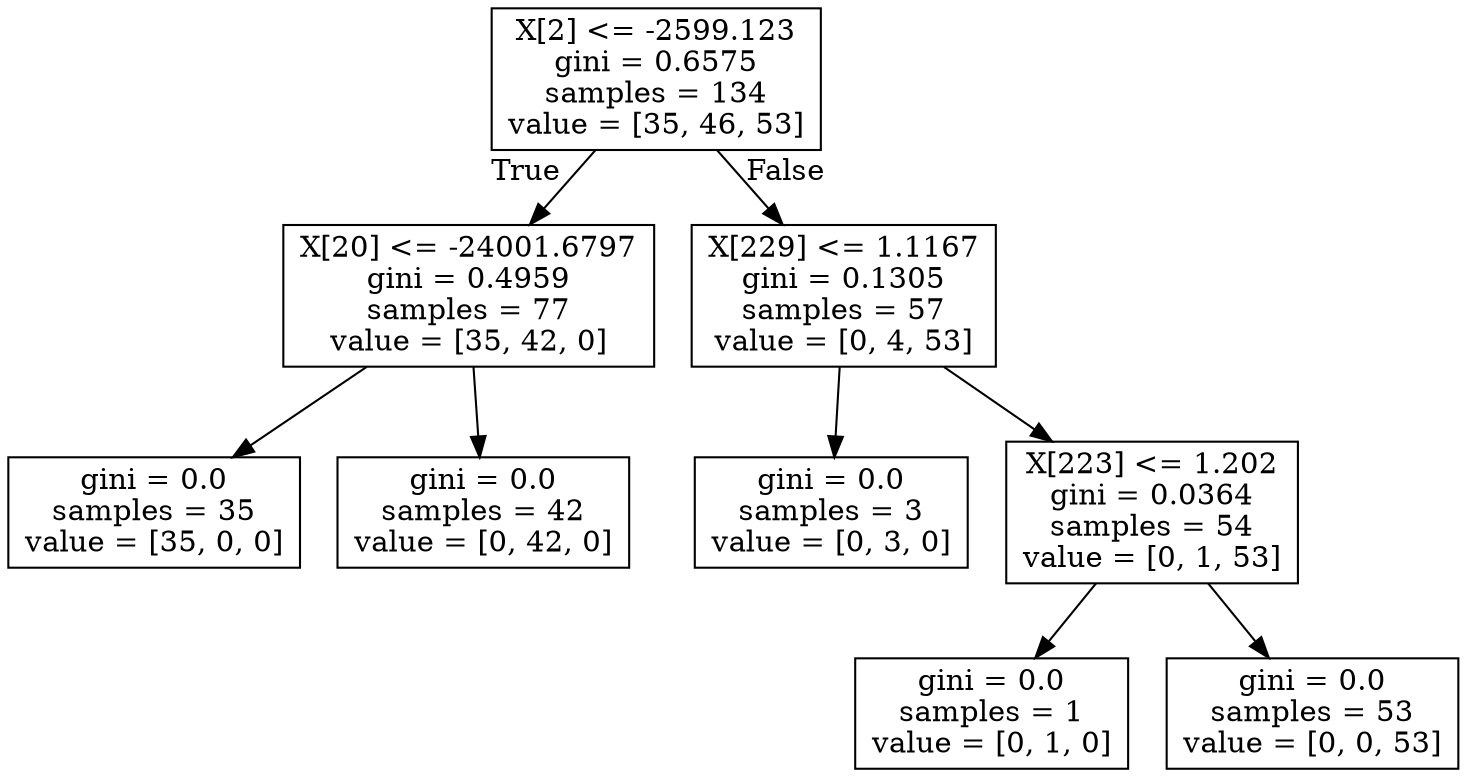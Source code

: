 digraph Tree {
node [shape=box] ;
0 [label="X[2] <= -2599.123\ngini = 0.6575\nsamples = 134\nvalue = [35, 46, 53]"] ;
1 [label="X[20] <= -24001.6797\ngini = 0.4959\nsamples = 77\nvalue = [35, 42, 0]"] ;
0 -> 1 [labeldistance=2.5, labelangle=45, headlabel="True"] ;
2 [label="gini = 0.0\nsamples = 35\nvalue = [35, 0, 0]"] ;
1 -> 2 ;
3 [label="gini = 0.0\nsamples = 42\nvalue = [0, 42, 0]"] ;
1 -> 3 ;
4 [label="X[229] <= 1.1167\ngini = 0.1305\nsamples = 57\nvalue = [0, 4, 53]"] ;
0 -> 4 [labeldistance=2.5, labelangle=-45, headlabel="False"] ;
5 [label="gini = 0.0\nsamples = 3\nvalue = [0, 3, 0]"] ;
4 -> 5 ;
6 [label="X[223] <= 1.202\ngini = 0.0364\nsamples = 54\nvalue = [0, 1, 53]"] ;
4 -> 6 ;
7 [label="gini = 0.0\nsamples = 1\nvalue = [0, 1, 0]"] ;
6 -> 7 ;
8 [label="gini = 0.0\nsamples = 53\nvalue = [0, 0, 53]"] ;
6 -> 8 ;
}